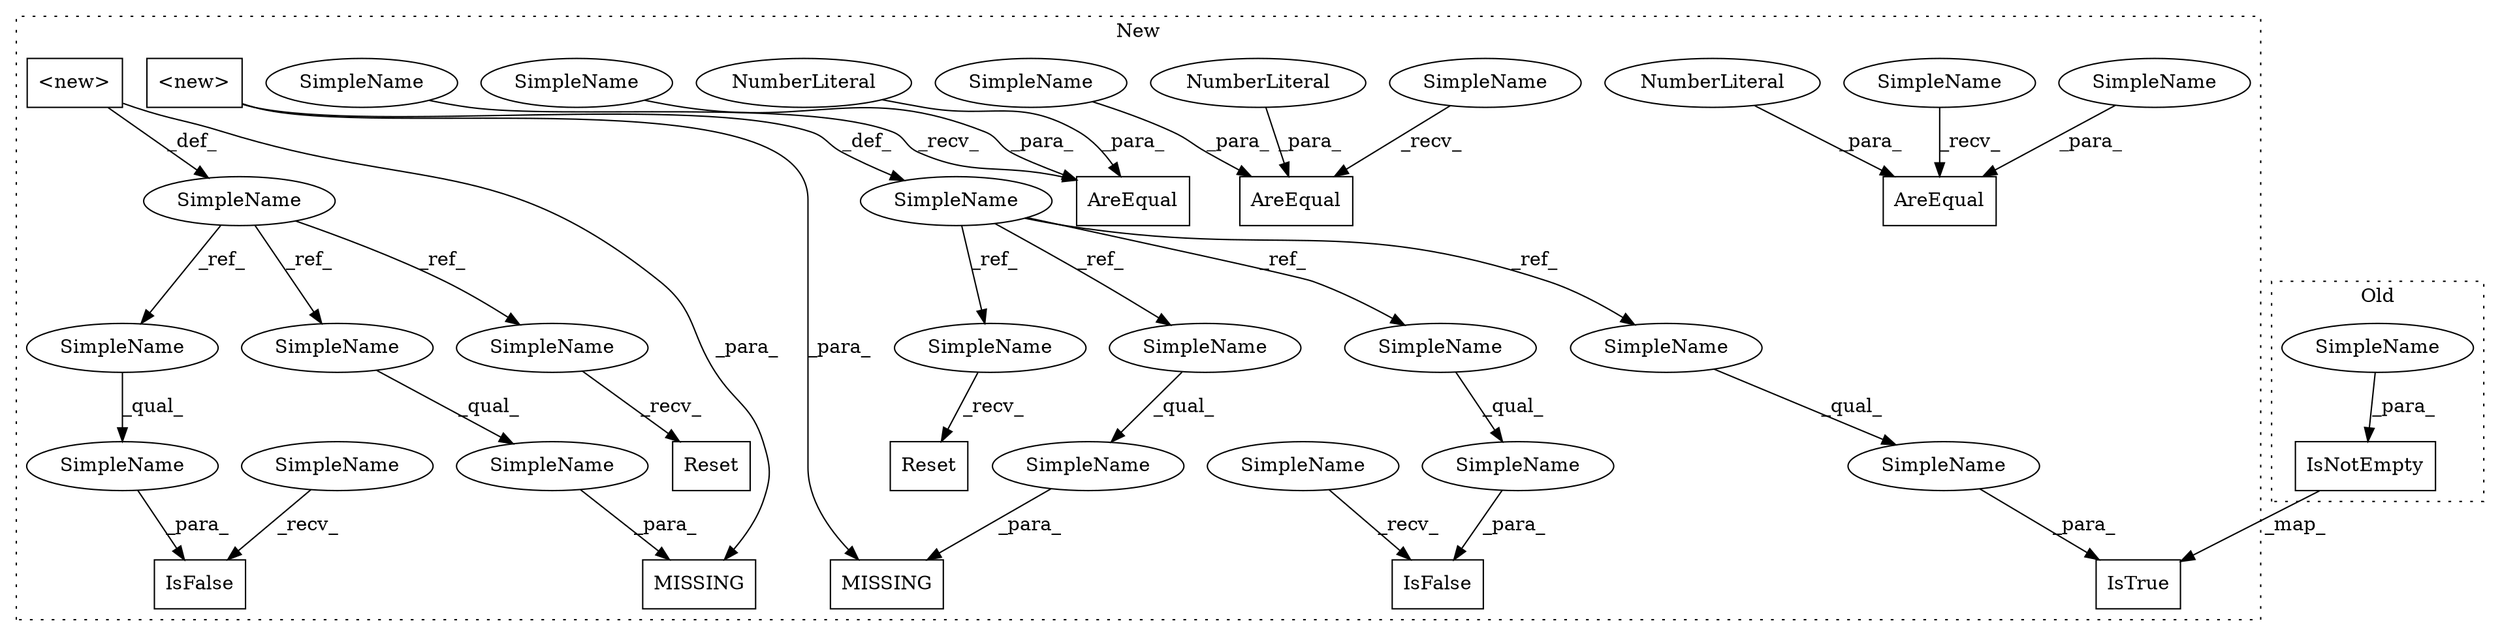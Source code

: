 digraph G {
subgraph cluster0 {
1 [label="IsNotEmpty" a="32" s="9230,9257" l="11,1" shape="box"];
30 [label="SimpleName" a="42" s="9241" l="16" shape="ellipse"];
label = "Old";
style="dotted";
}
subgraph cluster1 {
2 [label="IsTrue" a="32" s="14526,14560" l="7,1" shape="box"];
3 [label="SimpleName" a="42" s="14533" l="27" shape="ellipse"];
4 [label="IsFalse" a="32" s="15336,15371" l="8,1" shape="box"];
5 [label="SimpleName" a="42" s="15344" l="27" shape="ellipse"];
6 [label="IsFalse" a="32" s="15281,15314" l="8,1" shape="box"];
7 [label="SimpleName" a="42" s="13397" l="18" shape="ellipse"];
8 [label="SimpleName" a="42" s="15289" l="25" shape="ellipse"];
9 [label="SimpleName" a="42" s="13313" l="16" shape="ellipse"];
10 [label="AreEqual" a="32" s="14095,14114" l="9,16" shape="box"];
11 [label="NumberLiteral" a="34" s="14104" l="1" shape="ellipse"];
12 [label="SimpleName" a="42" s="14107" l="7" shape="ellipse"];
13 [label="AreEqual" a="32" s="14357,14376" l="9,16" shape="box"];
14 [label="NumberLiteral" a="34" s="14366" l="1" shape="ellipse"];
15 [label="SimpleName" a="42" s="14369" l="7" shape="ellipse"];
16 [label="AreEqual" a="32" s="14844,14863" l="9,16" shape="box"];
17 [label="NumberLiteral" a="34" s="14853" l="1" shape="ellipse"];
18 [label="SimpleName" a="42" s="14856" l="7" shape="ellipse"];
19 [label="SimpleName" a="42" s="13726" l="25" shape="ellipse"];
20 [label="MISSING" a="32" s="-1,13751" l="13727,1" shape="box"];
21 [label="SimpleName" a="42" s="13653" l="23" shape="ellipse"];
22 [label="MISSING" a="32" s="-1,13676" l="13654,1" shape="box"];
23 [label="<new>" a="14" s="13418" l="28" shape="box"];
24 [label="Reset" a="32" s="14203" l="7" shape="box"];
25 [label="<new>" a="14" s="13332" l="28" shape="box"];
26 [label="Reset" a="32" s="14728" l="7" shape="box"];
27 [label="SimpleName" a="42" s="14186" l="16" shape="ellipse"];
28 [label="SimpleName" a="42" s="13653" l="16" shape="ellipse"];
29 [label="SimpleName" a="42" s="15289" l="16" shape="ellipse"];
31 [label="SimpleName" a="42" s="15274" l="6" shape="ellipse"];
32 [label="SimpleName" a="42" s="14350" l="6" shape="ellipse"];
33 [label="SimpleName" a="42" s="15329" l="6" shape="ellipse"];
34 [label="SimpleName" a="42" s="14837" l="6" shape="ellipse"];
35 [label="SimpleName" a="42" s="14088" l="6" shape="ellipse"];
36 [label="SimpleName" a="42" s="14533" l="18" shape="ellipse"];
37 [label="SimpleName" a="42" s="14709" l="18" shape="ellipse"];
38 [label="SimpleName" a="42" s="15344" l="18" shape="ellipse"];
39 [label="SimpleName" a="42" s="13726" l="18" shape="ellipse"];
label = "New";
style="dotted";
}
1 -> 2 [label="_map_"];
3 -> 2 [label="_para_"];
5 -> 4 [label="_para_"];
7 -> 37 [label="_ref_"];
7 -> 38 [label="_ref_"];
7 -> 36 [label="_ref_"];
7 -> 39 [label="_ref_"];
8 -> 6 [label="_para_"];
9 -> 27 [label="_ref_"];
9 -> 28 [label="_ref_"];
9 -> 29 [label="_ref_"];
11 -> 10 [label="_para_"];
12 -> 10 [label="_para_"];
14 -> 13 [label="_para_"];
15 -> 13 [label="_para_"];
17 -> 16 [label="_para_"];
18 -> 16 [label="_para_"];
19 -> 20 [label="_para_"];
21 -> 22 [label="_para_"];
23 -> 20 [label="_para_"];
23 -> 7 [label="_def_"];
25 -> 22 [label="_para_"];
25 -> 9 [label="_def_"];
27 -> 24 [label="_recv_"];
28 -> 21 [label="_qual_"];
29 -> 8 [label="_qual_"];
30 -> 1 [label="_para_"];
31 -> 6 [label="_recv_"];
32 -> 13 [label="_recv_"];
33 -> 4 [label="_recv_"];
34 -> 16 [label="_recv_"];
35 -> 10 [label="_recv_"];
36 -> 3 [label="_qual_"];
37 -> 26 [label="_recv_"];
38 -> 5 [label="_qual_"];
39 -> 19 [label="_qual_"];
}